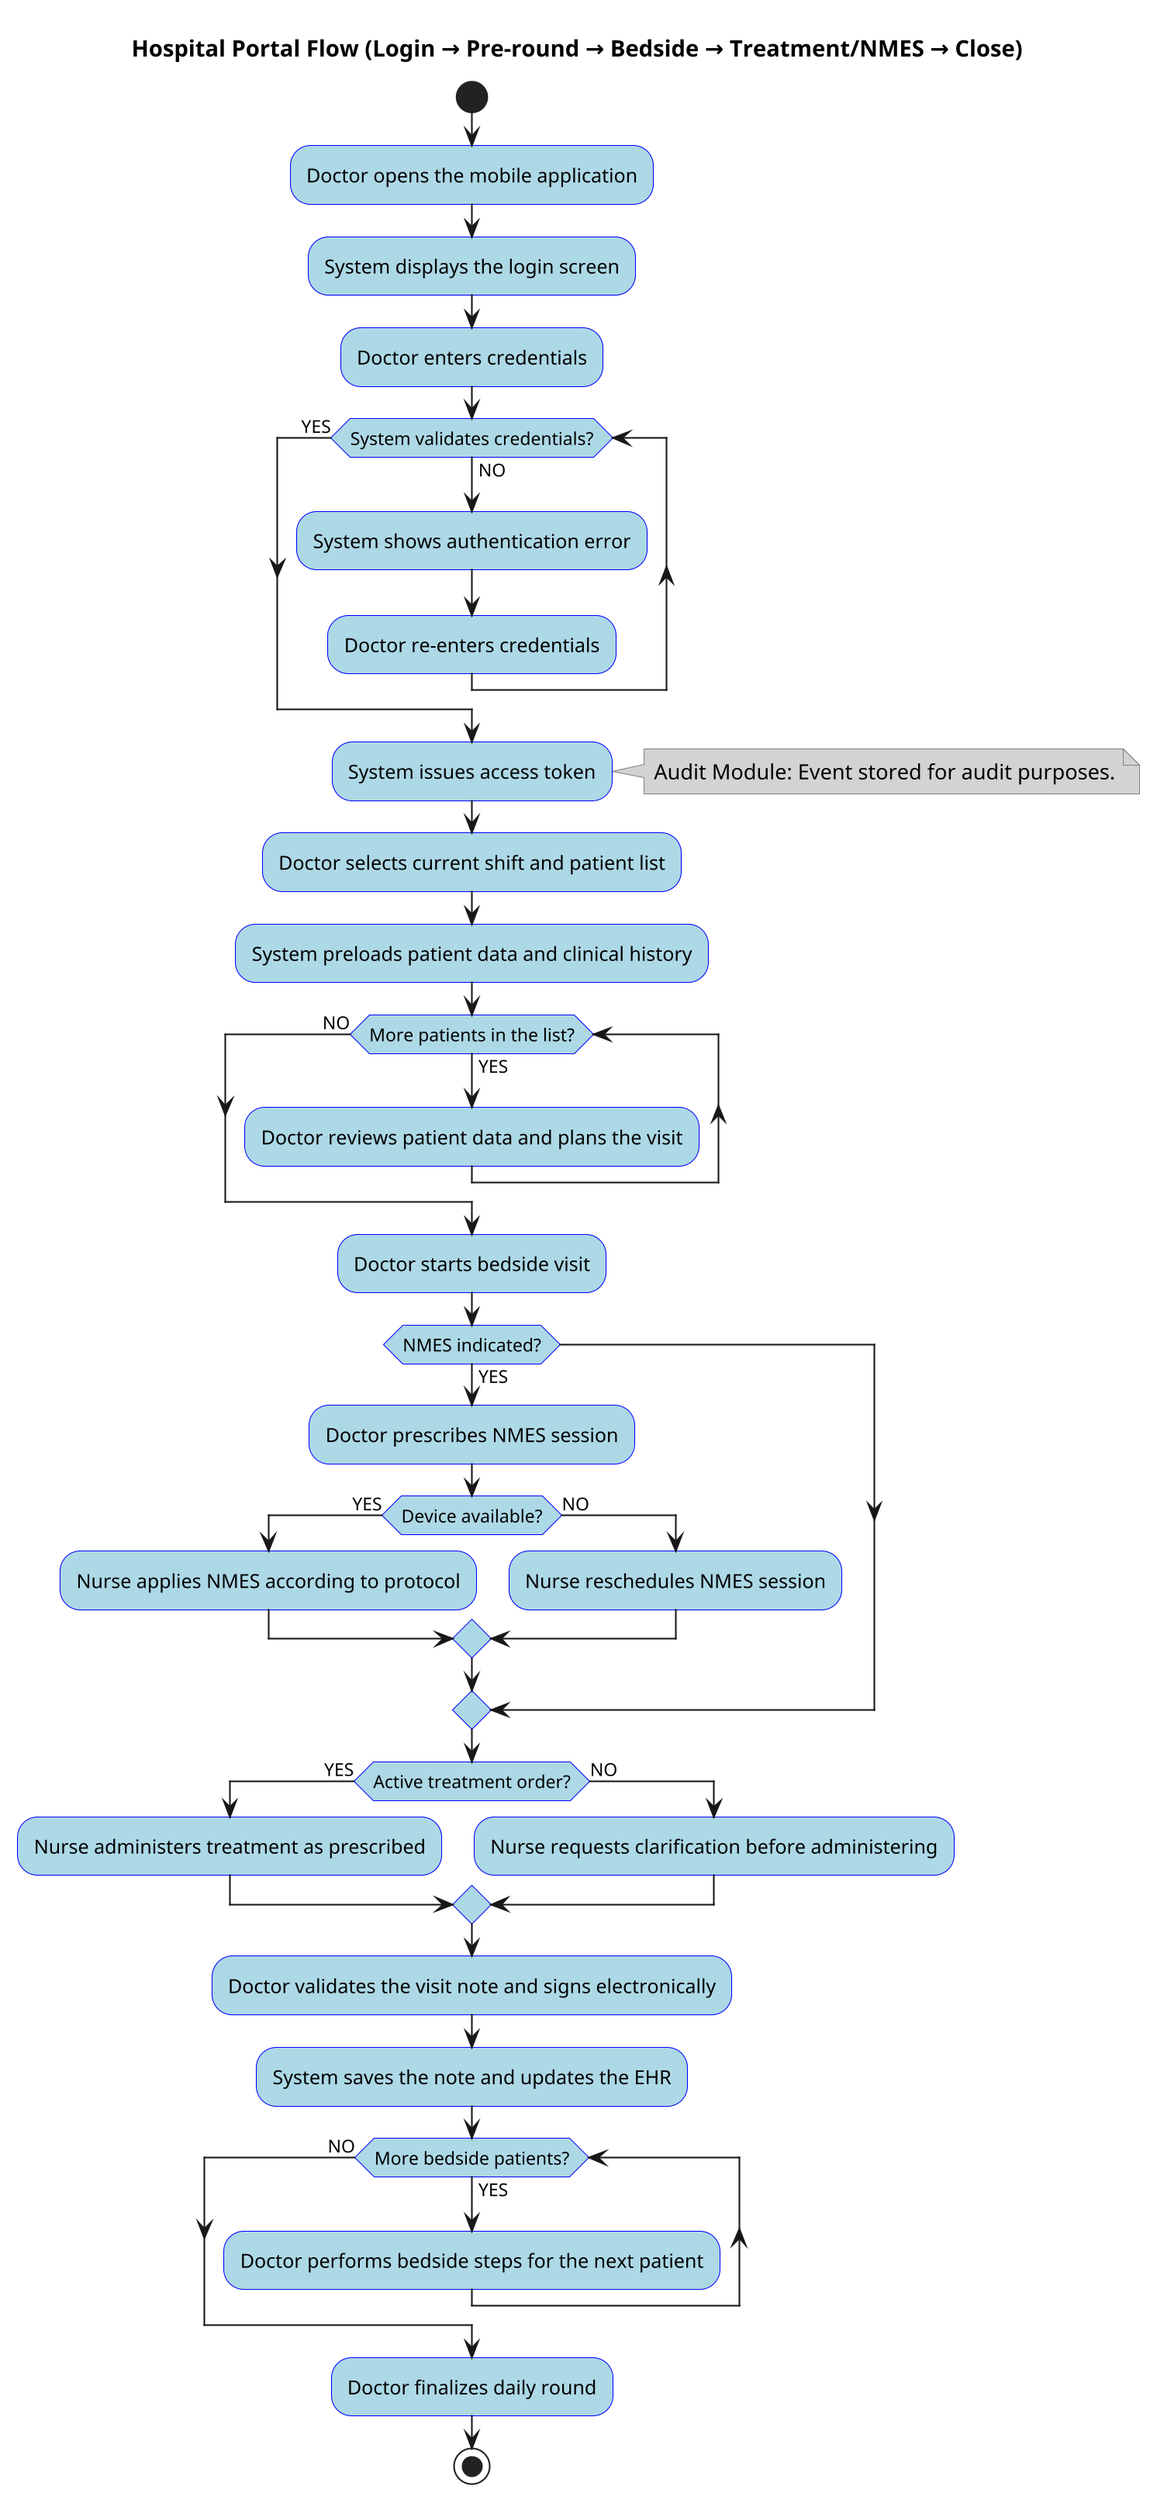 @startuml

skinparam dpi 200

skinparam activity {
  BackgroundColor lightblue
  BorderColor blue
}
skinparam note {
  BackgroundColor lightgray
  BorderColor gray
}

title Hospital Portal Flow (Login → Pre-round → Bedside → Treatment/NMES → Close)

start
:Doctor opens the mobile application;
:System displays the login screen;
:Doctor enters credentials;

while (System validates credentials?) is (NO)
  :System shows authentication error;
  :Doctor re-enters credentials;
endwhile (YES)
:System issues access token;
note right
Audit Module: Event stored for audit purposes.
end note

:Doctor selects current shift and patient list;
:System preloads patient data and clinical history;

while (More patients in the list?) is (YES)
  :Doctor reviews patient data and plans the visit;
endwhile (NO)

:Doctor starts bedside visit;

if (NMES indicated?) then (YES)
  :Doctor prescribes NMES session;
  if (Device available?) then (YES)
    :Nurse applies NMES according to protocol;
  else (NO)
    :Nurse reschedules NMES session;
  endif
endif

if (Active treatment order?) then (YES)
  :Nurse administers treatment as prescribed;
else (NO)
  :Nurse requests clarification before administering;
endif

:Doctor validates the visit note and signs electronically;
:System saves the note and updates the EHR;

while (More bedside patients?) is (YES)
  :Doctor performs bedside steps for the next patient;
endwhile (NO)

:Doctor finalizes daily round;
stop
@enduml